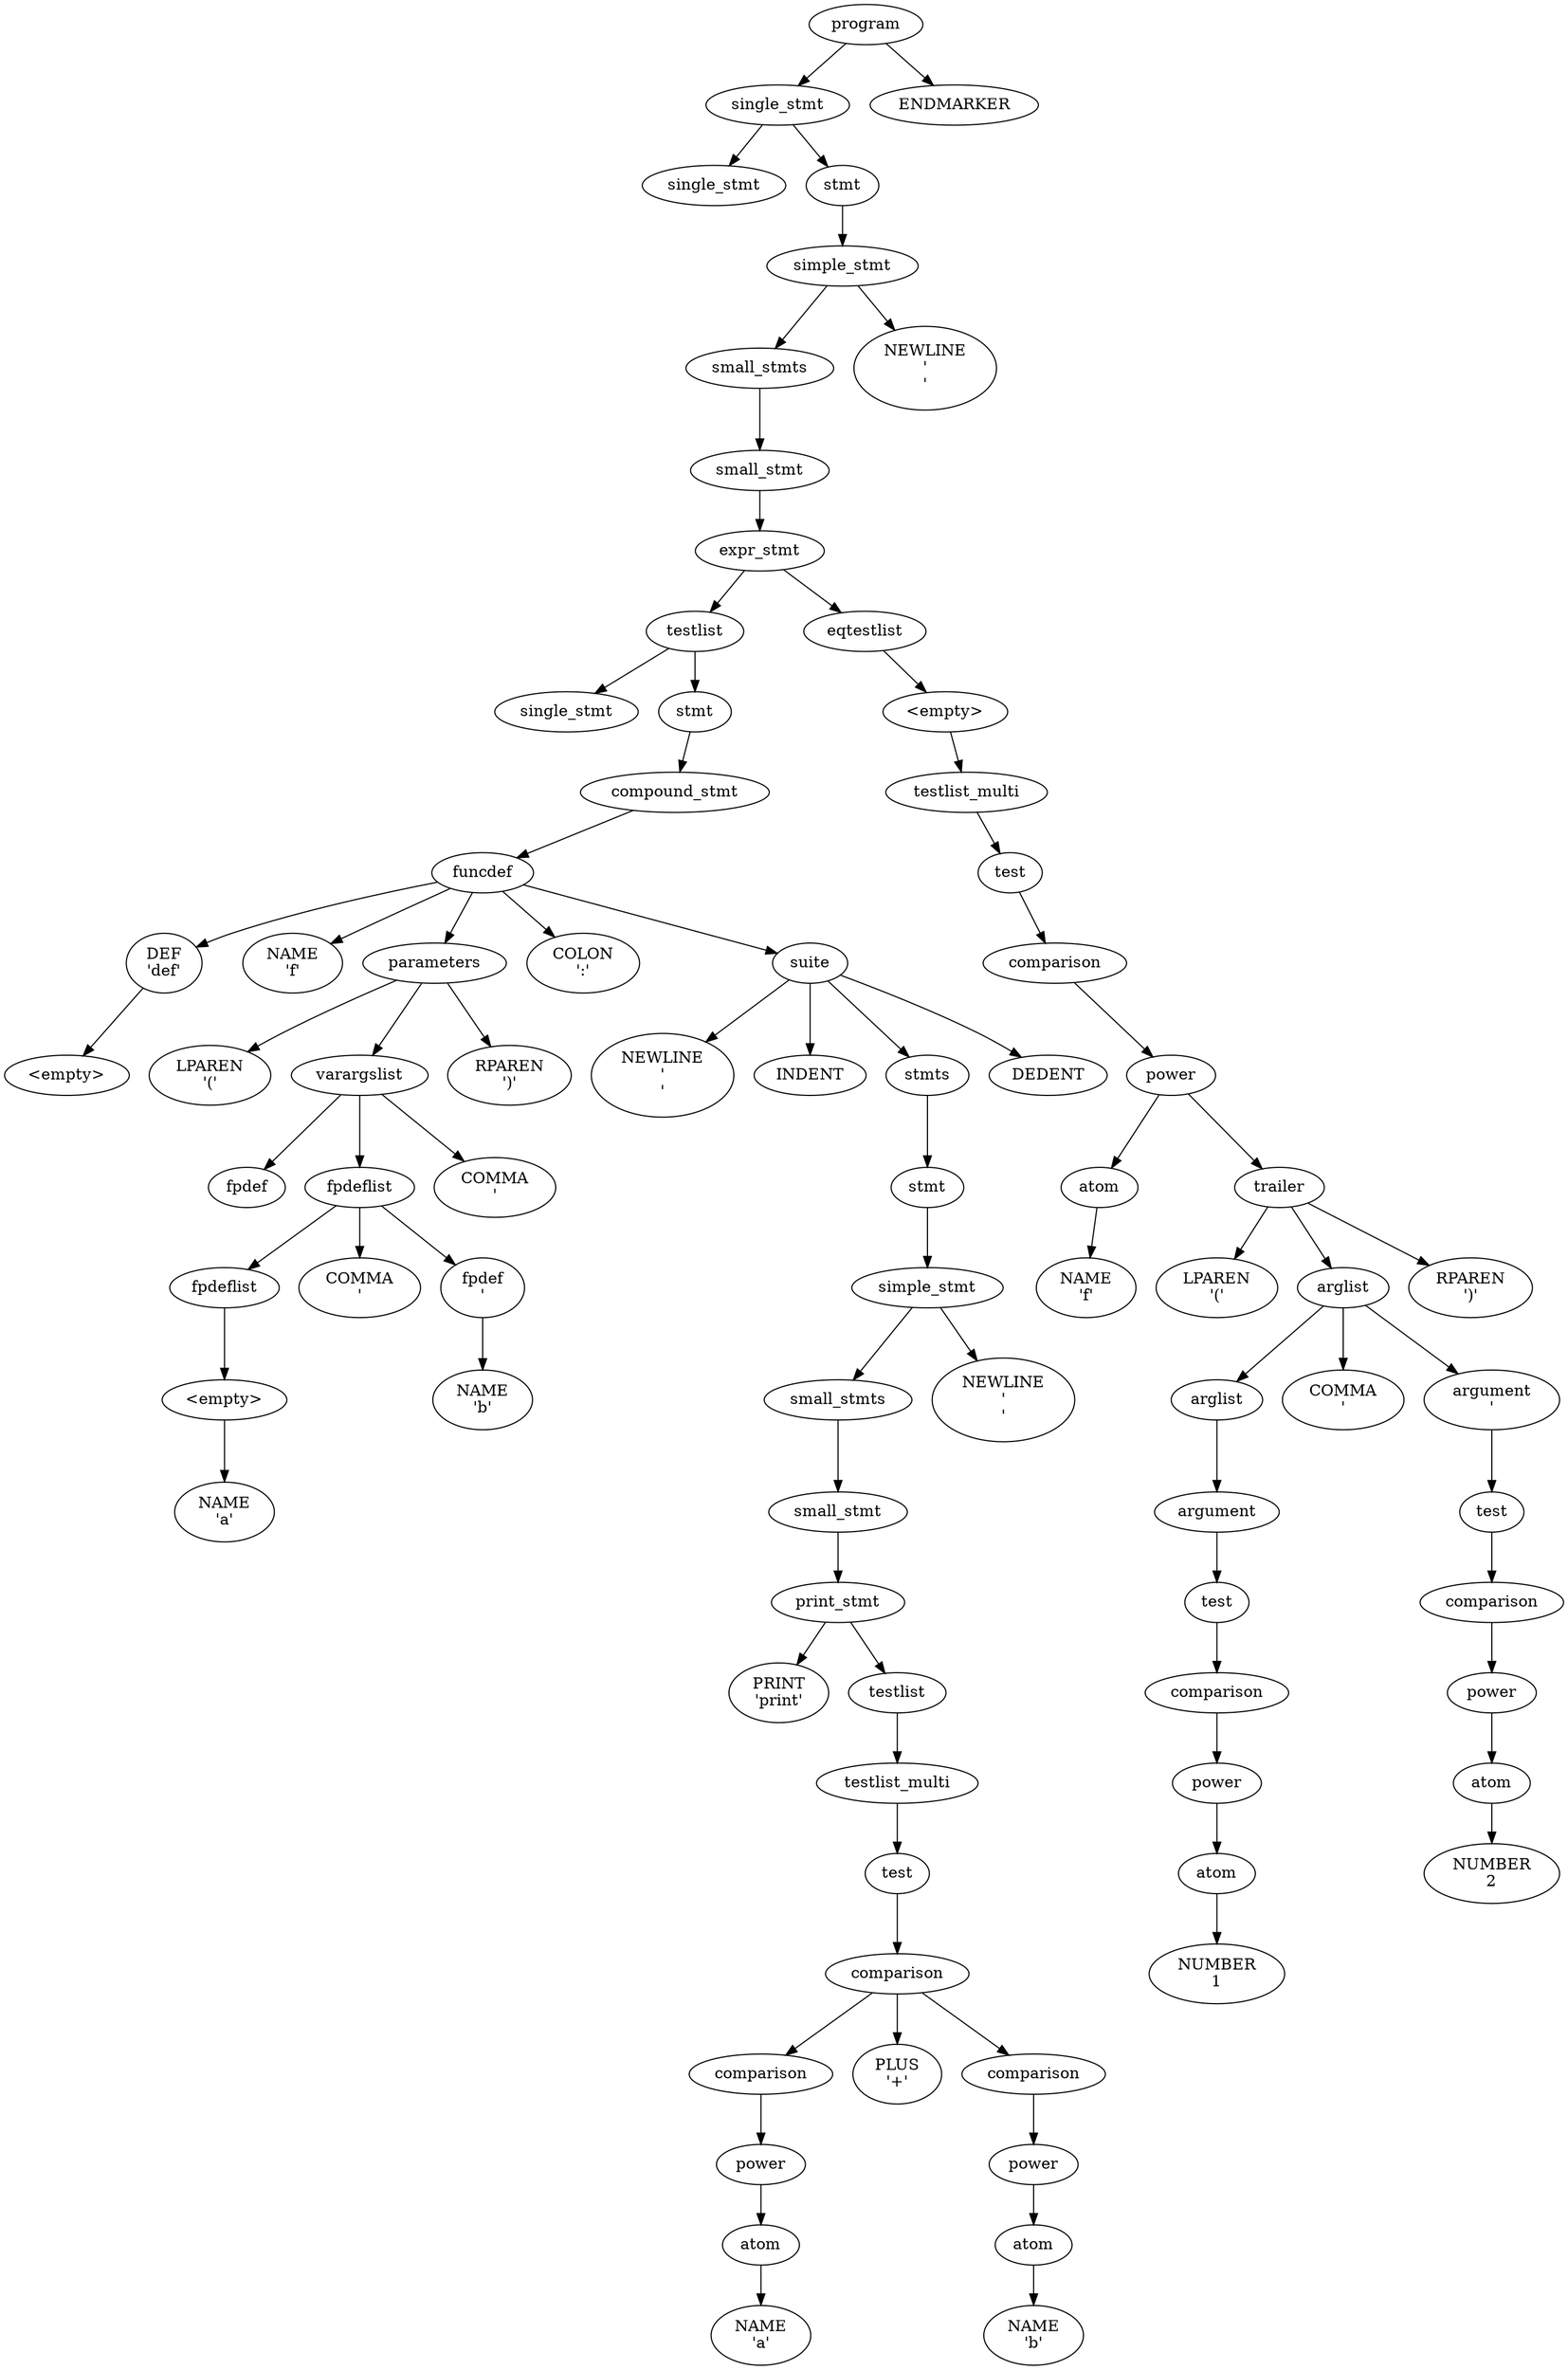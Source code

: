 digraph G 
{

	node0 [label="program"];
	node1 [label= "single_stmt"];
	node0 -> node1;
	node2 [label= "ENDMARKER"];
	node0 -> node2;
	node3 [label= "single_stmt"];
	node1 -> node3;
	node4 [label= "stmt"];
	node1 -> node4;
	node5 [label= "simple_stmt"];
	node4 -> node5;
	node6 [label= "small_stmts"];
	node5 -> node6;
	node7 [label= "NEWLINE\n'\n'"];
	node5 -> node7;
	node8 [label= "small_stmt"];
	node6 -> node8;
	node9 [label= "expr_stmt"];
	node8 -> node9;
	node10 [label= "testlist"];
	node9 -> node10;
	node11 [label= "eqtestlist"];
	node9 -> node11;
	node12 [label= "<empty>\n"];
	node11 -> node12;
	node13 [label= "testlist_multi"];
	node12 -> node13;
	node14 [label= "test"];
	node13 -> node14;
	node15 [label= "comparison"];
	node14 -> node15;
	node16 [label= "power"];
	node15 -> node16;
	node17 [label= "atom"];
	node16 -> node17;
	node18 [label= "trailer"];
	node16 -> node18;
	node19 [label= "LPAREN\n'('"];
	node18 -> node19;
	node20 [label= "arglist"];
	node18 -> node20;
	node21 [label= "RPAREN\n')'"];
	node18 -> node21;
	node22 [label= "arglist"];
	node20 -> node22;
	node23 [label= "COMMA\n'"];
	node20 -> node23;
	node24 [label= "argument\n'"];
	node20 -> node24;
	node25 [label= "test"];
	node24 -> node25;
	node26 [label= "comparison"];
	node25 -> node26;
	node27 [label= "power"];
	node26 -> node27;
	node28 [label= "atom"];
	node27 -> node28;
	node29 [label= "NUMBER\n2"];
	node28 -> node29;
	node30 [label= "argument"];
	node22 -> node30;
	node31 [label= "test"];
	node30 -> node31;
	node32 [label= "comparison"];
	node31 -> node32;
	node33 [label= "power"];
	node32 -> node33;
	node34 [label= "atom"];
	node33 -> node34;
	node35 [label= "NUMBER\n1"];
	node34 -> node35;
	node36 [label= "NAME\n'f'"];
	node17 -> node36;
	node37 [label= "single_stmt"];
	node10 -> node37;
	node38 [label= "stmt"];
	node10 -> node38;
	node39 [label= "compound_stmt"];
	node38 -> node39;
	node40 [label= "funcdef"];
	node39 -> node40;
	node41 [label= "DEF\n'def'"];
	node40 -> node41;
	node42 [label= "NAME\n'f'"];
	node40 -> node42;
	node43 [label= "parameters"];
	node40 -> node43;
	node44 [label= "COLON\n':'"];
	node40 -> node44;
	node45 [label= "suite"];
	node40 -> node45;
	node46 [label= "NEWLINE\n'\n'"];
	node45 -> node46;
	node47 [label= "INDENT"];
	node45 -> node47;
	node48 [label= "stmts"];
	node45 -> node48;
	node49 [label= "DEDENT"];
	node45 -> node49;
	node50 [label= "stmt"];
	node48 -> node50;
	node51 [label= "simple_stmt"];
	node50 -> node51;
	node52 [label= "small_stmts"];
	node51 -> node52;
	node53 [label= "NEWLINE\n'\n'"];
	node51 -> node53;
	node54 [label= "small_stmt"];
	node52 -> node54;
	node55 [label= "print_stmt"];
	node54 -> node55;
	node56 [label= "PRINT\n'print'"];
	node55 -> node56;
	node57 [label= "testlist"];
	node55 -> node57;
	node58 [label= "testlist_multi"];
	node57 -> node58;
	node59 [label= "test"];
	node58 -> node59;
	node60 [label= "comparison"];
	node59 -> node60;
	node61 [label= "comparison"];
	node60 -> node61;
	node62 [label= "PLUS\n'+'"];
	node60 -> node62;
	node63 [label= "comparison"];
	node60 -> node63;
	node64 [label= "power"];
	node63 -> node64;
	node65 [label= "atom"];
	node64 -> node65;
	node66 [label= "NAME\n'b'"];
	node65 -> node66;
	node67 [label= "power"];
	node61 -> node67;
	node68 [label= "atom"];
	node67 -> node68;
	node69 [label= "NAME\n'a'"];
	node68 -> node69;
	node70 [label= "LPAREN\n'('"];
	node43 -> node70;
	node71 [label= "varargslist"];
	node43 -> node71;
	node72 [label= "RPAREN\n')'"];
	node43 -> node72;
	node73 [label= "fpdef"];
	node71 -> node73;
	node74 [label= "fpdeflist"];
	node71 -> node74;
	node75 [label= "COMMA\n'"];
	node71 -> node75;
	node76 [label= "fpdeflist"];
	node74 -> node76;
	node77 [label= "COMMA\n'"];
	node74 -> node77;
	node78 [label= "fpdef\n'"];
	node74 -> node78;
	node79 [label= "NAME\n'b'"];
	node78 -> node79;
	node80 [label= "<empty>\n"];
	node76 -> node80;
	node81 [label= "NAME\n'a'"];
	node80 -> node81;
	node82 [label= "<empty>\n"];
	node41 -> node82;
}

